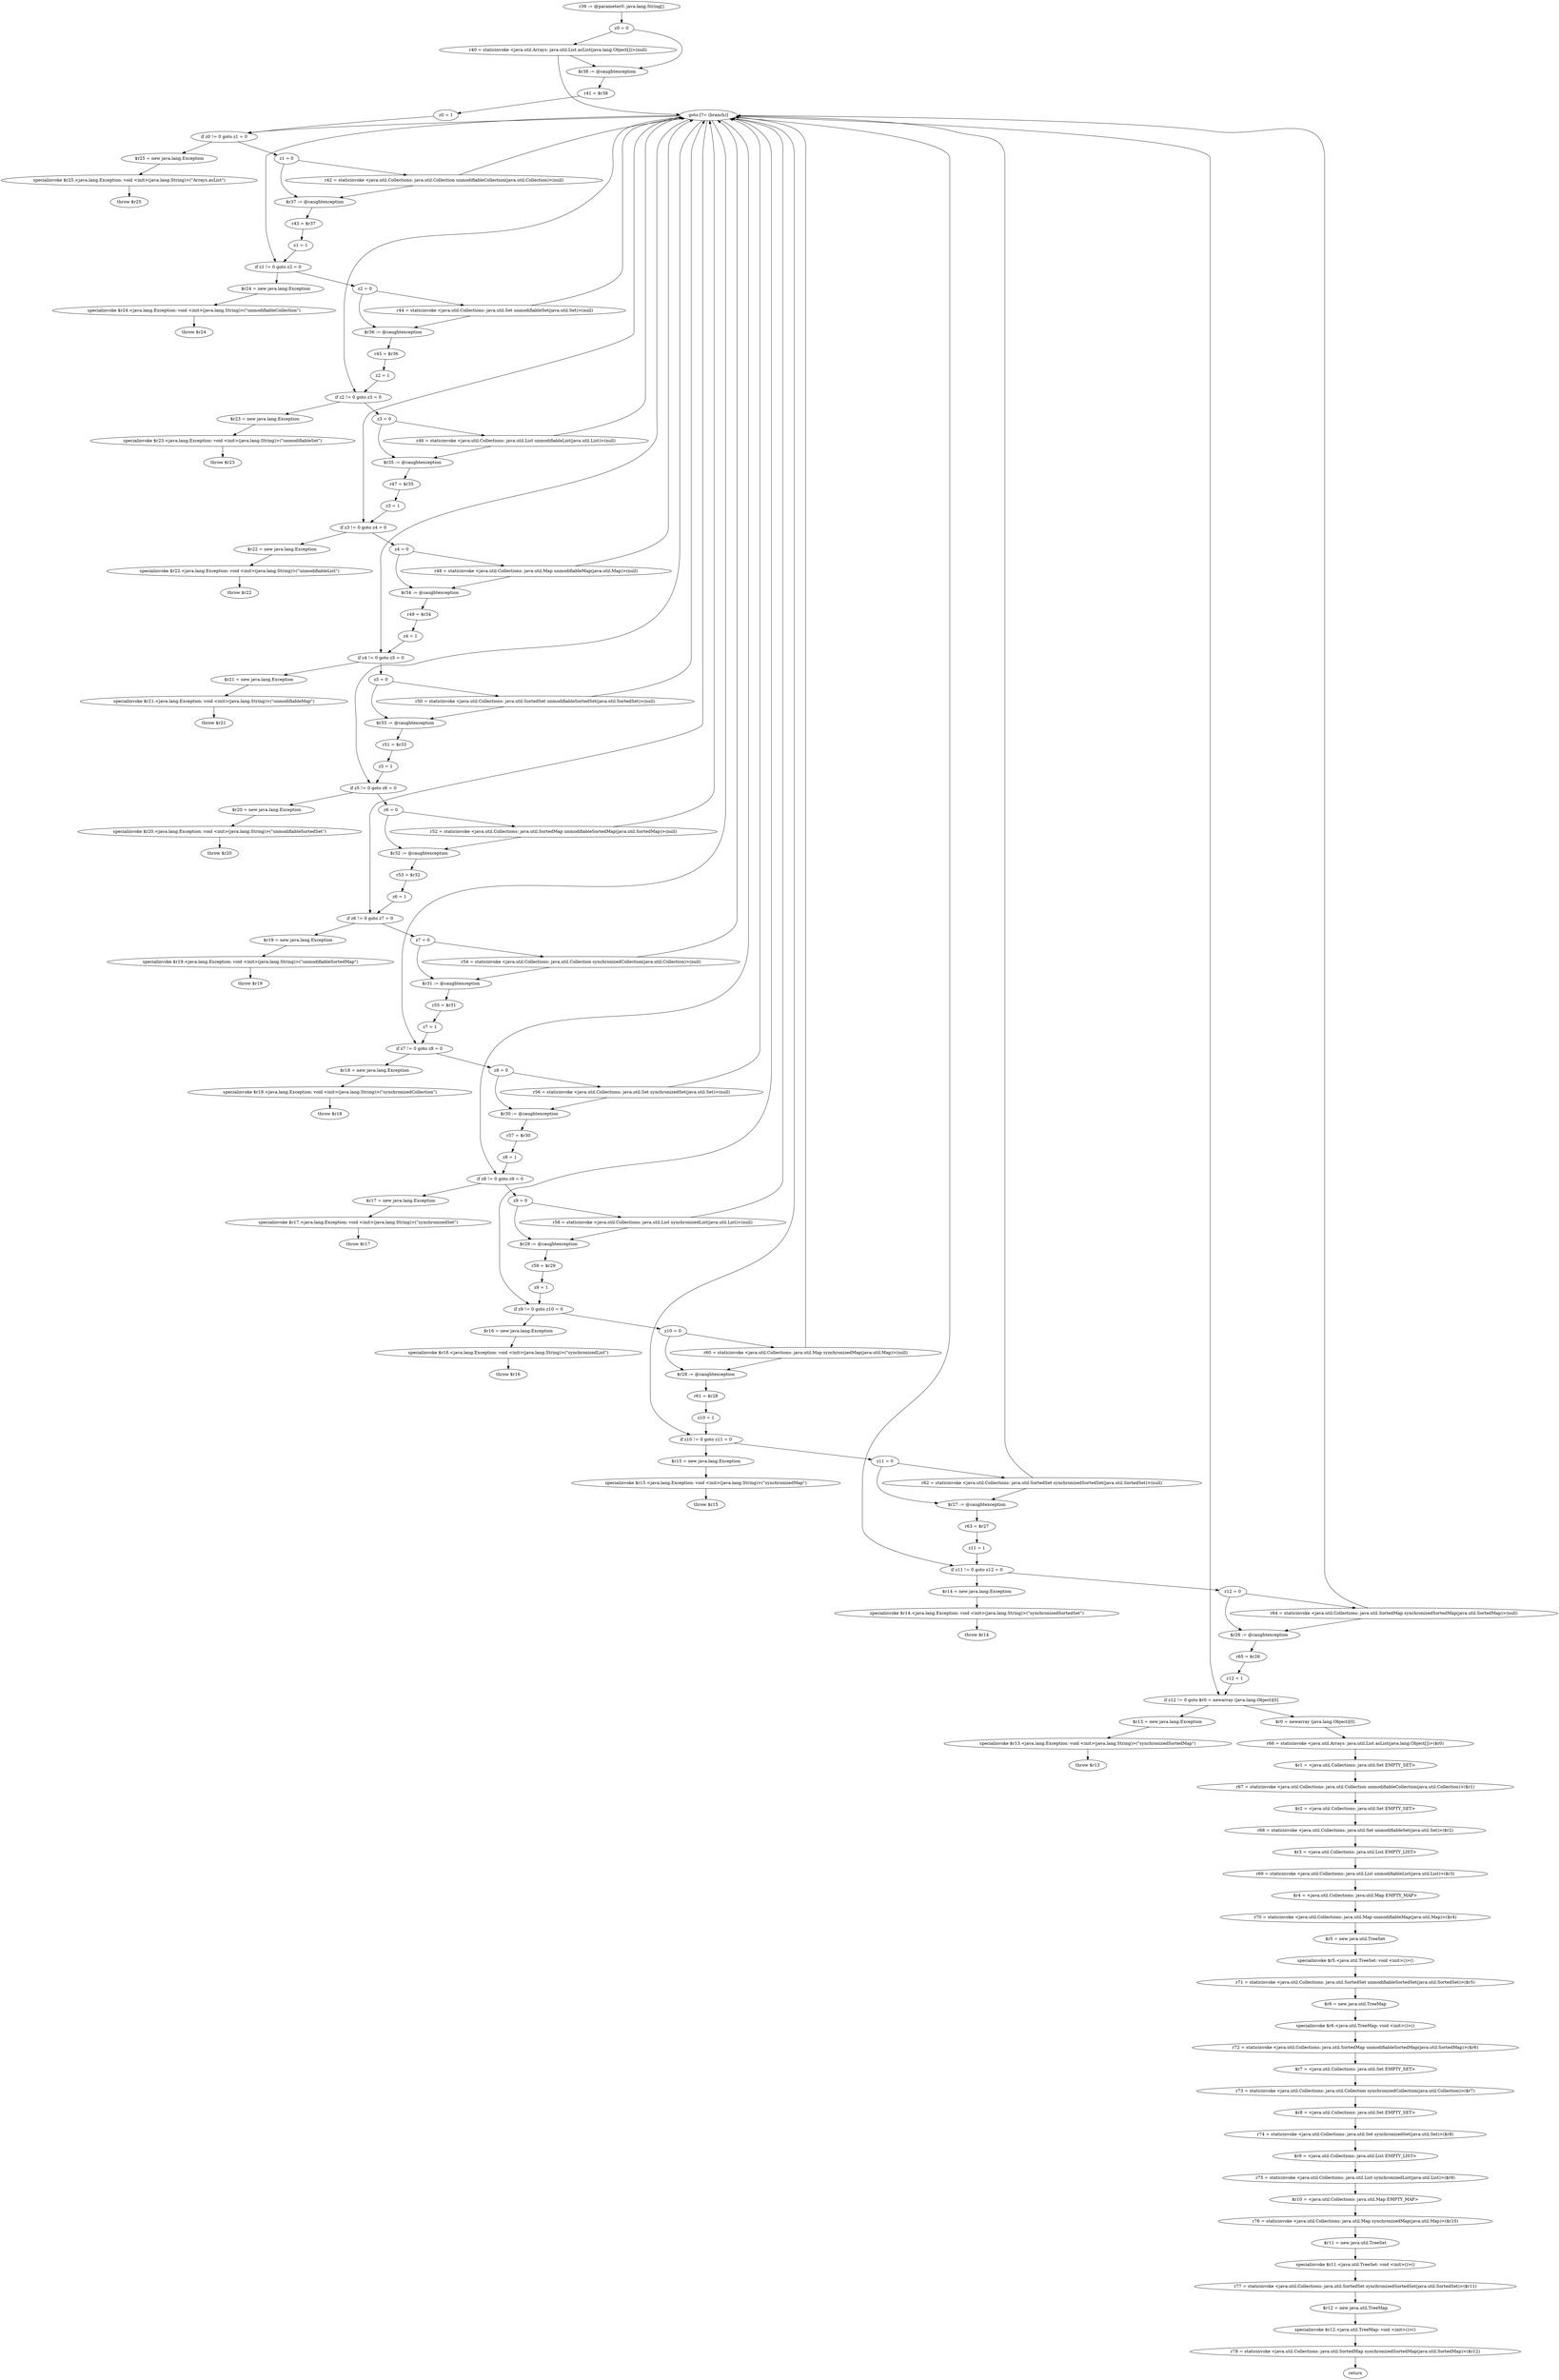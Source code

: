 digraph "unitGraph" {
    "r39 := @parameter0: java.lang.String[]"
    "z0 = 0"
    "r40 = staticinvoke <java.util.Arrays: java.util.List asList(java.lang.Object[])>(null)"
    "goto [?= (branch)]"
    "$r38 := @caughtexception"
    "r41 = $r38"
    "z0 = 1"
    "if z0 != 0 goto z1 = 0"
    "$r25 = new java.lang.Exception"
    "specialinvoke $r25.<java.lang.Exception: void <init>(java.lang.String)>(\"Arrays.asList\")"
    "throw $r25"
    "z1 = 0"
    "r42 = staticinvoke <java.util.Collections: java.util.Collection unmodifiableCollection(java.util.Collection)>(null)"
    "$r37 := @caughtexception"
    "r43 = $r37"
    "z1 = 1"
    "if z1 != 0 goto z2 = 0"
    "$r24 = new java.lang.Exception"
    "specialinvoke $r24.<java.lang.Exception: void <init>(java.lang.String)>(\"unmodifiableCollection\")"
    "throw $r24"
    "z2 = 0"
    "r44 = staticinvoke <java.util.Collections: java.util.Set unmodifiableSet(java.util.Set)>(null)"
    "$r36 := @caughtexception"
    "r45 = $r36"
    "z2 = 1"
    "if z2 != 0 goto z3 = 0"
    "$r23 = new java.lang.Exception"
    "specialinvoke $r23.<java.lang.Exception: void <init>(java.lang.String)>(\"unmodifiableSet\")"
    "throw $r23"
    "z3 = 0"
    "r46 = staticinvoke <java.util.Collections: java.util.List unmodifiableList(java.util.List)>(null)"
    "$r35 := @caughtexception"
    "r47 = $r35"
    "z3 = 1"
    "if z3 != 0 goto z4 = 0"
    "$r22 = new java.lang.Exception"
    "specialinvoke $r22.<java.lang.Exception: void <init>(java.lang.String)>(\"unmodifiableList\")"
    "throw $r22"
    "z4 = 0"
    "r48 = staticinvoke <java.util.Collections: java.util.Map unmodifiableMap(java.util.Map)>(null)"
    "$r34 := @caughtexception"
    "r49 = $r34"
    "z4 = 1"
    "if z4 != 0 goto z5 = 0"
    "$r21 = new java.lang.Exception"
    "specialinvoke $r21.<java.lang.Exception: void <init>(java.lang.String)>(\"unmodifiableMap\")"
    "throw $r21"
    "z5 = 0"
    "r50 = staticinvoke <java.util.Collections: java.util.SortedSet unmodifiableSortedSet(java.util.SortedSet)>(null)"
    "$r33 := @caughtexception"
    "r51 = $r33"
    "z5 = 1"
    "if z5 != 0 goto z6 = 0"
    "$r20 = new java.lang.Exception"
    "specialinvoke $r20.<java.lang.Exception: void <init>(java.lang.String)>(\"unmodifiableSortedSet\")"
    "throw $r20"
    "z6 = 0"
    "r52 = staticinvoke <java.util.Collections: java.util.SortedMap unmodifiableSortedMap(java.util.SortedMap)>(null)"
    "$r32 := @caughtexception"
    "r53 = $r32"
    "z6 = 1"
    "if z6 != 0 goto z7 = 0"
    "$r19 = new java.lang.Exception"
    "specialinvoke $r19.<java.lang.Exception: void <init>(java.lang.String)>(\"unmodifiableSortedMap\")"
    "throw $r19"
    "z7 = 0"
    "r54 = staticinvoke <java.util.Collections: java.util.Collection synchronizedCollection(java.util.Collection)>(null)"
    "$r31 := @caughtexception"
    "r55 = $r31"
    "z7 = 1"
    "if z7 != 0 goto z8 = 0"
    "$r18 = new java.lang.Exception"
    "specialinvoke $r18.<java.lang.Exception: void <init>(java.lang.String)>(\"synchronizedCollection\")"
    "throw $r18"
    "z8 = 0"
    "r56 = staticinvoke <java.util.Collections: java.util.Set synchronizedSet(java.util.Set)>(null)"
    "$r30 := @caughtexception"
    "r57 = $r30"
    "z8 = 1"
    "if z8 != 0 goto z9 = 0"
    "$r17 = new java.lang.Exception"
    "specialinvoke $r17.<java.lang.Exception: void <init>(java.lang.String)>(\"synchronizedSet\")"
    "throw $r17"
    "z9 = 0"
    "r58 = staticinvoke <java.util.Collections: java.util.List synchronizedList(java.util.List)>(null)"
    "$r29 := @caughtexception"
    "r59 = $r29"
    "z9 = 1"
    "if z9 != 0 goto z10 = 0"
    "$r16 = new java.lang.Exception"
    "specialinvoke $r16.<java.lang.Exception: void <init>(java.lang.String)>(\"synchronizedList\")"
    "throw $r16"
    "z10 = 0"
    "r60 = staticinvoke <java.util.Collections: java.util.Map synchronizedMap(java.util.Map)>(null)"
    "$r28 := @caughtexception"
    "r61 = $r28"
    "z10 = 1"
    "if z10 != 0 goto z11 = 0"
    "$r15 = new java.lang.Exception"
    "specialinvoke $r15.<java.lang.Exception: void <init>(java.lang.String)>(\"synchronizedMap\")"
    "throw $r15"
    "z11 = 0"
    "r62 = staticinvoke <java.util.Collections: java.util.SortedSet synchronizedSortedSet(java.util.SortedSet)>(null)"
    "$r27 := @caughtexception"
    "r63 = $r27"
    "z11 = 1"
    "if z11 != 0 goto z12 = 0"
    "$r14 = new java.lang.Exception"
    "specialinvoke $r14.<java.lang.Exception: void <init>(java.lang.String)>(\"synchronizedSortedSet\")"
    "throw $r14"
    "z12 = 0"
    "r64 = staticinvoke <java.util.Collections: java.util.SortedMap synchronizedSortedMap(java.util.SortedMap)>(null)"
    "$r26 := @caughtexception"
    "r65 = $r26"
    "z12 = 1"
    "if z12 != 0 goto $r0 = newarray (java.lang.Object)[0]"
    "$r13 = new java.lang.Exception"
    "specialinvoke $r13.<java.lang.Exception: void <init>(java.lang.String)>(\"synchronizedSortedMap\")"
    "throw $r13"
    "$r0 = newarray (java.lang.Object)[0]"
    "r66 = staticinvoke <java.util.Arrays: java.util.List asList(java.lang.Object[])>($r0)"
    "$r1 = <java.util.Collections: java.util.Set EMPTY_SET>"
    "r67 = staticinvoke <java.util.Collections: java.util.Collection unmodifiableCollection(java.util.Collection)>($r1)"
    "$r2 = <java.util.Collections: java.util.Set EMPTY_SET>"
    "r68 = staticinvoke <java.util.Collections: java.util.Set unmodifiableSet(java.util.Set)>($r2)"
    "$r3 = <java.util.Collections: java.util.List EMPTY_LIST>"
    "r69 = staticinvoke <java.util.Collections: java.util.List unmodifiableList(java.util.List)>($r3)"
    "$r4 = <java.util.Collections: java.util.Map EMPTY_MAP>"
    "r70 = staticinvoke <java.util.Collections: java.util.Map unmodifiableMap(java.util.Map)>($r4)"
    "$r5 = new java.util.TreeSet"
    "specialinvoke $r5.<java.util.TreeSet: void <init>()>()"
    "r71 = staticinvoke <java.util.Collections: java.util.SortedSet unmodifiableSortedSet(java.util.SortedSet)>($r5)"
    "$r6 = new java.util.TreeMap"
    "specialinvoke $r6.<java.util.TreeMap: void <init>()>()"
    "r72 = staticinvoke <java.util.Collections: java.util.SortedMap unmodifiableSortedMap(java.util.SortedMap)>($r6)"
    "$r7 = <java.util.Collections: java.util.Set EMPTY_SET>"
    "r73 = staticinvoke <java.util.Collections: java.util.Collection synchronizedCollection(java.util.Collection)>($r7)"
    "$r8 = <java.util.Collections: java.util.Set EMPTY_SET>"
    "r74 = staticinvoke <java.util.Collections: java.util.Set synchronizedSet(java.util.Set)>($r8)"
    "$r9 = <java.util.Collections: java.util.List EMPTY_LIST>"
    "r75 = staticinvoke <java.util.Collections: java.util.List synchronizedList(java.util.List)>($r9)"
    "$r10 = <java.util.Collections: java.util.Map EMPTY_MAP>"
    "r76 = staticinvoke <java.util.Collections: java.util.Map synchronizedMap(java.util.Map)>($r10)"
    "$r11 = new java.util.TreeSet"
    "specialinvoke $r11.<java.util.TreeSet: void <init>()>()"
    "r77 = staticinvoke <java.util.Collections: java.util.SortedSet synchronizedSortedSet(java.util.SortedSet)>($r11)"
    "$r12 = new java.util.TreeMap"
    "specialinvoke $r12.<java.util.TreeMap: void <init>()>()"
    "r78 = staticinvoke <java.util.Collections: java.util.SortedMap synchronizedSortedMap(java.util.SortedMap)>($r12)"
    "return"
    "r39 := @parameter0: java.lang.String[]"->"z0 = 0";
    "z0 = 0"->"r40 = staticinvoke <java.util.Arrays: java.util.List asList(java.lang.Object[])>(null)";
    "z0 = 0"->"$r38 := @caughtexception";
    "r40 = staticinvoke <java.util.Arrays: java.util.List asList(java.lang.Object[])>(null)"->"goto [?= (branch)]";
    "r40 = staticinvoke <java.util.Arrays: java.util.List asList(java.lang.Object[])>(null)"->"$r38 := @caughtexception";
    "goto [?= (branch)]"->"if z0 != 0 goto z1 = 0";
    "$r38 := @caughtexception"->"r41 = $r38";
    "r41 = $r38"->"z0 = 1";
    "z0 = 1"->"if z0 != 0 goto z1 = 0";
    "if z0 != 0 goto z1 = 0"->"$r25 = new java.lang.Exception";
    "if z0 != 0 goto z1 = 0"->"z1 = 0";
    "$r25 = new java.lang.Exception"->"specialinvoke $r25.<java.lang.Exception: void <init>(java.lang.String)>(\"Arrays.asList\")";
    "specialinvoke $r25.<java.lang.Exception: void <init>(java.lang.String)>(\"Arrays.asList\")"->"throw $r25";
    "z1 = 0"->"r42 = staticinvoke <java.util.Collections: java.util.Collection unmodifiableCollection(java.util.Collection)>(null)";
    "z1 = 0"->"$r37 := @caughtexception";
    "r42 = staticinvoke <java.util.Collections: java.util.Collection unmodifiableCollection(java.util.Collection)>(null)"->"goto [?= (branch)]";
    "r42 = staticinvoke <java.util.Collections: java.util.Collection unmodifiableCollection(java.util.Collection)>(null)"->"$r37 := @caughtexception";
    "goto [?= (branch)]"->"if z1 != 0 goto z2 = 0";
    "$r37 := @caughtexception"->"r43 = $r37";
    "r43 = $r37"->"z1 = 1";
    "z1 = 1"->"if z1 != 0 goto z2 = 0";
    "if z1 != 0 goto z2 = 0"->"$r24 = new java.lang.Exception";
    "if z1 != 0 goto z2 = 0"->"z2 = 0";
    "$r24 = new java.lang.Exception"->"specialinvoke $r24.<java.lang.Exception: void <init>(java.lang.String)>(\"unmodifiableCollection\")";
    "specialinvoke $r24.<java.lang.Exception: void <init>(java.lang.String)>(\"unmodifiableCollection\")"->"throw $r24";
    "z2 = 0"->"r44 = staticinvoke <java.util.Collections: java.util.Set unmodifiableSet(java.util.Set)>(null)";
    "z2 = 0"->"$r36 := @caughtexception";
    "r44 = staticinvoke <java.util.Collections: java.util.Set unmodifiableSet(java.util.Set)>(null)"->"goto [?= (branch)]";
    "r44 = staticinvoke <java.util.Collections: java.util.Set unmodifiableSet(java.util.Set)>(null)"->"$r36 := @caughtexception";
    "goto [?= (branch)]"->"if z2 != 0 goto z3 = 0";
    "$r36 := @caughtexception"->"r45 = $r36";
    "r45 = $r36"->"z2 = 1";
    "z2 = 1"->"if z2 != 0 goto z3 = 0";
    "if z2 != 0 goto z3 = 0"->"$r23 = new java.lang.Exception";
    "if z2 != 0 goto z3 = 0"->"z3 = 0";
    "$r23 = new java.lang.Exception"->"specialinvoke $r23.<java.lang.Exception: void <init>(java.lang.String)>(\"unmodifiableSet\")";
    "specialinvoke $r23.<java.lang.Exception: void <init>(java.lang.String)>(\"unmodifiableSet\")"->"throw $r23";
    "z3 = 0"->"r46 = staticinvoke <java.util.Collections: java.util.List unmodifiableList(java.util.List)>(null)";
    "z3 = 0"->"$r35 := @caughtexception";
    "r46 = staticinvoke <java.util.Collections: java.util.List unmodifiableList(java.util.List)>(null)"->"goto [?= (branch)]";
    "r46 = staticinvoke <java.util.Collections: java.util.List unmodifiableList(java.util.List)>(null)"->"$r35 := @caughtexception";
    "goto [?= (branch)]"->"if z3 != 0 goto z4 = 0";
    "$r35 := @caughtexception"->"r47 = $r35";
    "r47 = $r35"->"z3 = 1";
    "z3 = 1"->"if z3 != 0 goto z4 = 0";
    "if z3 != 0 goto z4 = 0"->"$r22 = new java.lang.Exception";
    "if z3 != 0 goto z4 = 0"->"z4 = 0";
    "$r22 = new java.lang.Exception"->"specialinvoke $r22.<java.lang.Exception: void <init>(java.lang.String)>(\"unmodifiableList\")";
    "specialinvoke $r22.<java.lang.Exception: void <init>(java.lang.String)>(\"unmodifiableList\")"->"throw $r22";
    "z4 = 0"->"r48 = staticinvoke <java.util.Collections: java.util.Map unmodifiableMap(java.util.Map)>(null)";
    "z4 = 0"->"$r34 := @caughtexception";
    "r48 = staticinvoke <java.util.Collections: java.util.Map unmodifiableMap(java.util.Map)>(null)"->"goto [?= (branch)]";
    "r48 = staticinvoke <java.util.Collections: java.util.Map unmodifiableMap(java.util.Map)>(null)"->"$r34 := @caughtexception";
    "goto [?= (branch)]"->"if z4 != 0 goto z5 = 0";
    "$r34 := @caughtexception"->"r49 = $r34";
    "r49 = $r34"->"z4 = 1";
    "z4 = 1"->"if z4 != 0 goto z5 = 0";
    "if z4 != 0 goto z5 = 0"->"$r21 = new java.lang.Exception";
    "if z4 != 0 goto z5 = 0"->"z5 = 0";
    "$r21 = new java.lang.Exception"->"specialinvoke $r21.<java.lang.Exception: void <init>(java.lang.String)>(\"unmodifiableMap\")";
    "specialinvoke $r21.<java.lang.Exception: void <init>(java.lang.String)>(\"unmodifiableMap\")"->"throw $r21";
    "z5 = 0"->"r50 = staticinvoke <java.util.Collections: java.util.SortedSet unmodifiableSortedSet(java.util.SortedSet)>(null)";
    "z5 = 0"->"$r33 := @caughtexception";
    "r50 = staticinvoke <java.util.Collections: java.util.SortedSet unmodifiableSortedSet(java.util.SortedSet)>(null)"->"goto [?= (branch)]";
    "r50 = staticinvoke <java.util.Collections: java.util.SortedSet unmodifiableSortedSet(java.util.SortedSet)>(null)"->"$r33 := @caughtexception";
    "goto [?= (branch)]"->"if z5 != 0 goto z6 = 0";
    "$r33 := @caughtexception"->"r51 = $r33";
    "r51 = $r33"->"z5 = 1";
    "z5 = 1"->"if z5 != 0 goto z6 = 0";
    "if z5 != 0 goto z6 = 0"->"$r20 = new java.lang.Exception";
    "if z5 != 0 goto z6 = 0"->"z6 = 0";
    "$r20 = new java.lang.Exception"->"specialinvoke $r20.<java.lang.Exception: void <init>(java.lang.String)>(\"unmodifiableSortedSet\")";
    "specialinvoke $r20.<java.lang.Exception: void <init>(java.lang.String)>(\"unmodifiableSortedSet\")"->"throw $r20";
    "z6 = 0"->"r52 = staticinvoke <java.util.Collections: java.util.SortedMap unmodifiableSortedMap(java.util.SortedMap)>(null)";
    "z6 = 0"->"$r32 := @caughtexception";
    "r52 = staticinvoke <java.util.Collections: java.util.SortedMap unmodifiableSortedMap(java.util.SortedMap)>(null)"->"goto [?= (branch)]";
    "r52 = staticinvoke <java.util.Collections: java.util.SortedMap unmodifiableSortedMap(java.util.SortedMap)>(null)"->"$r32 := @caughtexception";
    "goto [?= (branch)]"->"if z6 != 0 goto z7 = 0";
    "$r32 := @caughtexception"->"r53 = $r32";
    "r53 = $r32"->"z6 = 1";
    "z6 = 1"->"if z6 != 0 goto z7 = 0";
    "if z6 != 0 goto z7 = 0"->"$r19 = new java.lang.Exception";
    "if z6 != 0 goto z7 = 0"->"z7 = 0";
    "$r19 = new java.lang.Exception"->"specialinvoke $r19.<java.lang.Exception: void <init>(java.lang.String)>(\"unmodifiableSortedMap\")";
    "specialinvoke $r19.<java.lang.Exception: void <init>(java.lang.String)>(\"unmodifiableSortedMap\")"->"throw $r19";
    "z7 = 0"->"r54 = staticinvoke <java.util.Collections: java.util.Collection synchronizedCollection(java.util.Collection)>(null)";
    "z7 = 0"->"$r31 := @caughtexception";
    "r54 = staticinvoke <java.util.Collections: java.util.Collection synchronizedCollection(java.util.Collection)>(null)"->"goto [?= (branch)]";
    "r54 = staticinvoke <java.util.Collections: java.util.Collection synchronizedCollection(java.util.Collection)>(null)"->"$r31 := @caughtexception";
    "goto [?= (branch)]"->"if z7 != 0 goto z8 = 0";
    "$r31 := @caughtexception"->"r55 = $r31";
    "r55 = $r31"->"z7 = 1";
    "z7 = 1"->"if z7 != 0 goto z8 = 0";
    "if z7 != 0 goto z8 = 0"->"$r18 = new java.lang.Exception";
    "if z7 != 0 goto z8 = 0"->"z8 = 0";
    "$r18 = new java.lang.Exception"->"specialinvoke $r18.<java.lang.Exception: void <init>(java.lang.String)>(\"synchronizedCollection\")";
    "specialinvoke $r18.<java.lang.Exception: void <init>(java.lang.String)>(\"synchronizedCollection\")"->"throw $r18";
    "z8 = 0"->"r56 = staticinvoke <java.util.Collections: java.util.Set synchronizedSet(java.util.Set)>(null)";
    "z8 = 0"->"$r30 := @caughtexception";
    "r56 = staticinvoke <java.util.Collections: java.util.Set synchronizedSet(java.util.Set)>(null)"->"goto [?= (branch)]";
    "r56 = staticinvoke <java.util.Collections: java.util.Set synchronizedSet(java.util.Set)>(null)"->"$r30 := @caughtexception";
    "goto [?= (branch)]"->"if z8 != 0 goto z9 = 0";
    "$r30 := @caughtexception"->"r57 = $r30";
    "r57 = $r30"->"z8 = 1";
    "z8 = 1"->"if z8 != 0 goto z9 = 0";
    "if z8 != 0 goto z9 = 0"->"$r17 = new java.lang.Exception";
    "if z8 != 0 goto z9 = 0"->"z9 = 0";
    "$r17 = new java.lang.Exception"->"specialinvoke $r17.<java.lang.Exception: void <init>(java.lang.String)>(\"synchronizedSet\")";
    "specialinvoke $r17.<java.lang.Exception: void <init>(java.lang.String)>(\"synchronizedSet\")"->"throw $r17";
    "z9 = 0"->"r58 = staticinvoke <java.util.Collections: java.util.List synchronizedList(java.util.List)>(null)";
    "z9 = 0"->"$r29 := @caughtexception";
    "r58 = staticinvoke <java.util.Collections: java.util.List synchronizedList(java.util.List)>(null)"->"goto [?= (branch)]";
    "r58 = staticinvoke <java.util.Collections: java.util.List synchronizedList(java.util.List)>(null)"->"$r29 := @caughtexception";
    "goto [?= (branch)]"->"if z9 != 0 goto z10 = 0";
    "$r29 := @caughtexception"->"r59 = $r29";
    "r59 = $r29"->"z9 = 1";
    "z9 = 1"->"if z9 != 0 goto z10 = 0";
    "if z9 != 0 goto z10 = 0"->"$r16 = new java.lang.Exception";
    "if z9 != 0 goto z10 = 0"->"z10 = 0";
    "$r16 = new java.lang.Exception"->"specialinvoke $r16.<java.lang.Exception: void <init>(java.lang.String)>(\"synchronizedList\")";
    "specialinvoke $r16.<java.lang.Exception: void <init>(java.lang.String)>(\"synchronizedList\")"->"throw $r16";
    "z10 = 0"->"r60 = staticinvoke <java.util.Collections: java.util.Map synchronizedMap(java.util.Map)>(null)";
    "z10 = 0"->"$r28 := @caughtexception";
    "r60 = staticinvoke <java.util.Collections: java.util.Map synchronizedMap(java.util.Map)>(null)"->"goto [?= (branch)]";
    "r60 = staticinvoke <java.util.Collections: java.util.Map synchronizedMap(java.util.Map)>(null)"->"$r28 := @caughtexception";
    "goto [?= (branch)]"->"if z10 != 0 goto z11 = 0";
    "$r28 := @caughtexception"->"r61 = $r28";
    "r61 = $r28"->"z10 = 1";
    "z10 = 1"->"if z10 != 0 goto z11 = 0";
    "if z10 != 0 goto z11 = 0"->"$r15 = new java.lang.Exception";
    "if z10 != 0 goto z11 = 0"->"z11 = 0";
    "$r15 = new java.lang.Exception"->"specialinvoke $r15.<java.lang.Exception: void <init>(java.lang.String)>(\"synchronizedMap\")";
    "specialinvoke $r15.<java.lang.Exception: void <init>(java.lang.String)>(\"synchronizedMap\")"->"throw $r15";
    "z11 = 0"->"r62 = staticinvoke <java.util.Collections: java.util.SortedSet synchronizedSortedSet(java.util.SortedSet)>(null)";
    "z11 = 0"->"$r27 := @caughtexception";
    "r62 = staticinvoke <java.util.Collections: java.util.SortedSet synchronizedSortedSet(java.util.SortedSet)>(null)"->"goto [?= (branch)]";
    "r62 = staticinvoke <java.util.Collections: java.util.SortedSet synchronizedSortedSet(java.util.SortedSet)>(null)"->"$r27 := @caughtexception";
    "goto [?= (branch)]"->"if z11 != 0 goto z12 = 0";
    "$r27 := @caughtexception"->"r63 = $r27";
    "r63 = $r27"->"z11 = 1";
    "z11 = 1"->"if z11 != 0 goto z12 = 0";
    "if z11 != 0 goto z12 = 0"->"$r14 = new java.lang.Exception";
    "if z11 != 0 goto z12 = 0"->"z12 = 0";
    "$r14 = new java.lang.Exception"->"specialinvoke $r14.<java.lang.Exception: void <init>(java.lang.String)>(\"synchronizedSortedSet\")";
    "specialinvoke $r14.<java.lang.Exception: void <init>(java.lang.String)>(\"synchronizedSortedSet\")"->"throw $r14";
    "z12 = 0"->"r64 = staticinvoke <java.util.Collections: java.util.SortedMap synchronizedSortedMap(java.util.SortedMap)>(null)";
    "z12 = 0"->"$r26 := @caughtexception";
    "r64 = staticinvoke <java.util.Collections: java.util.SortedMap synchronizedSortedMap(java.util.SortedMap)>(null)"->"goto [?= (branch)]";
    "r64 = staticinvoke <java.util.Collections: java.util.SortedMap synchronizedSortedMap(java.util.SortedMap)>(null)"->"$r26 := @caughtexception";
    "goto [?= (branch)]"->"if z12 != 0 goto $r0 = newarray (java.lang.Object)[0]";
    "$r26 := @caughtexception"->"r65 = $r26";
    "r65 = $r26"->"z12 = 1";
    "z12 = 1"->"if z12 != 0 goto $r0 = newarray (java.lang.Object)[0]";
    "if z12 != 0 goto $r0 = newarray (java.lang.Object)[0]"->"$r13 = new java.lang.Exception";
    "if z12 != 0 goto $r0 = newarray (java.lang.Object)[0]"->"$r0 = newarray (java.lang.Object)[0]";
    "$r13 = new java.lang.Exception"->"specialinvoke $r13.<java.lang.Exception: void <init>(java.lang.String)>(\"synchronizedSortedMap\")";
    "specialinvoke $r13.<java.lang.Exception: void <init>(java.lang.String)>(\"synchronizedSortedMap\")"->"throw $r13";
    "$r0 = newarray (java.lang.Object)[0]"->"r66 = staticinvoke <java.util.Arrays: java.util.List asList(java.lang.Object[])>($r0)";
    "r66 = staticinvoke <java.util.Arrays: java.util.List asList(java.lang.Object[])>($r0)"->"$r1 = <java.util.Collections: java.util.Set EMPTY_SET>";
    "$r1 = <java.util.Collections: java.util.Set EMPTY_SET>"->"r67 = staticinvoke <java.util.Collections: java.util.Collection unmodifiableCollection(java.util.Collection)>($r1)";
    "r67 = staticinvoke <java.util.Collections: java.util.Collection unmodifiableCollection(java.util.Collection)>($r1)"->"$r2 = <java.util.Collections: java.util.Set EMPTY_SET>";
    "$r2 = <java.util.Collections: java.util.Set EMPTY_SET>"->"r68 = staticinvoke <java.util.Collections: java.util.Set unmodifiableSet(java.util.Set)>($r2)";
    "r68 = staticinvoke <java.util.Collections: java.util.Set unmodifiableSet(java.util.Set)>($r2)"->"$r3 = <java.util.Collections: java.util.List EMPTY_LIST>";
    "$r3 = <java.util.Collections: java.util.List EMPTY_LIST>"->"r69 = staticinvoke <java.util.Collections: java.util.List unmodifiableList(java.util.List)>($r3)";
    "r69 = staticinvoke <java.util.Collections: java.util.List unmodifiableList(java.util.List)>($r3)"->"$r4 = <java.util.Collections: java.util.Map EMPTY_MAP>";
    "$r4 = <java.util.Collections: java.util.Map EMPTY_MAP>"->"r70 = staticinvoke <java.util.Collections: java.util.Map unmodifiableMap(java.util.Map)>($r4)";
    "r70 = staticinvoke <java.util.Collections: java.util.Map unmodifiableMap(java.util.Map)>($r4)"->"$r5 = new java.util.TreeSet";
    "$r5 = new java.util.TreeSet"->"specialinvoke $r5.<java.util.TreeSet: void <init>()>()";
    "specialinvoke $r5.<java.util.TreeSet: void <init>()>()"->"r71 = staticinvoke <java.util.Collections: java.util.SortedSet unmodifiableSortedSet(java.util.SortedSet)>($r5)";
    "r71 = staticinvoke <java.util.Collections: java.util.SortedSet unmodifiableSortedSet(java.util.SortedSet)>($r5)"->"$r6 = new java.util.TreeMap";
    "$r6 = new java.util.TreeMap"->"specialinvoke $r6.<java.util.TreeMap: void <init>()>()";
    "specialinvoke $r6.<java.util.TreeMap: void <init>()>()"->"r72 = staticinvoke <java.util.Collections: java.util.SortedMap unmodifiableSortedMap(java.util.SortedMap)>($r6)";
    "r72 = staticinvoke <java.util.Collections: java.util.SortedMap unmodifiableSortedMap(java.util.SortedMap)>($r6)"->"$r7 = <java.util.Collections: java.util.Set EMPTY_SET>";
    "$r7 = <java.util.Collections: java.util.Set EMPTY_SET>"->"r73 = staticinvoke <java.util.Collections: java.util.Collection synchronizedCollection(java.util.Collection)>($r7)";
    "r73 = staticinvoke <java.util.Collections: java.util.Collection synchronizedCollection(java.util.Collection)>($r7)"->"$r8 = <java.util.Collections: java.util.Set EMPTY_SET>";
    "$r8 = <java.util.Collections: java.util.Set EMPTY_SET>"->"r74 = staticinvoke <java.util.Collections: java.util.Set synchronizedSet(java.util.Set)>($r8)";
    "r74 = staticinvoke <java.util.Collections: java.util.Set synchronizedSet(java.util.Set)>($r8)"->"$r9 = <java.util.Collections: java.util.List EMPTY_LIST>";
    "$r9 = <java.util.Collections: java.util.List EMPTY_LIST>"->"r75 = staticinvoke <java.util.Collections: java.util.List synchronizedList(java.util.List)>($r9)";
    "r75 = staticinvoke <java.util.Collections: java.util.List synchronizedList(java.util.List)>($r9)"->"$r10 = <java.util.Collections: java.util.Map EMPTY_MAP>";
    "$r10 = <java.util.Collections: java.util.Map EMPTY_MAP>"->"r76 = staticinvoke <java.util.Collections: java.util.Map synchronizedMap(java.util.Map)>($r10)";
    "r76 = staticinvoke <java.util.Collections: java.util.Map synchronizedMap(java.util.Map)>($r10)"->"$r11 = new java.util.TreeSet";
    "$r11 = new java.util.TreeSet"->"specialinvoke $r11.<java.util.TreeSet: void <init>()>()";
    "specialinvoke $r11.<java.util.TreeSet: void <init>()>()"->"r77 = staticinvoke <java.util.Collections: java.util.SortedSet synchronizedSortedSet(java.util.SortedSet)>($r11)";
    "r77 = staticinvoke <java.util.Collections: java.util.SortedSet synchronizedSortedSet(java.util.SortedSet)>($r11)"->"$r12 = new java.util.TreeMap";
    "$r12 = new java.util.TreeMap"->"specialinvoke $r12.<java.util.TreeMap: void <init>()>()";
    "specialinvoke $r12.<java.util.TreeMap: void <init>()>()"->"r78 = staticinvoke <java.util.Collections: java.util.SortedMap synchronizedSortedMap(java.util.SortedMap)>($r12)";
    "r78 = staticinvoke <java.util.Collections: java.util.SortedMap synchronizedSortedMap(java.util.SortedMap)>($r12)"->"return";
}
